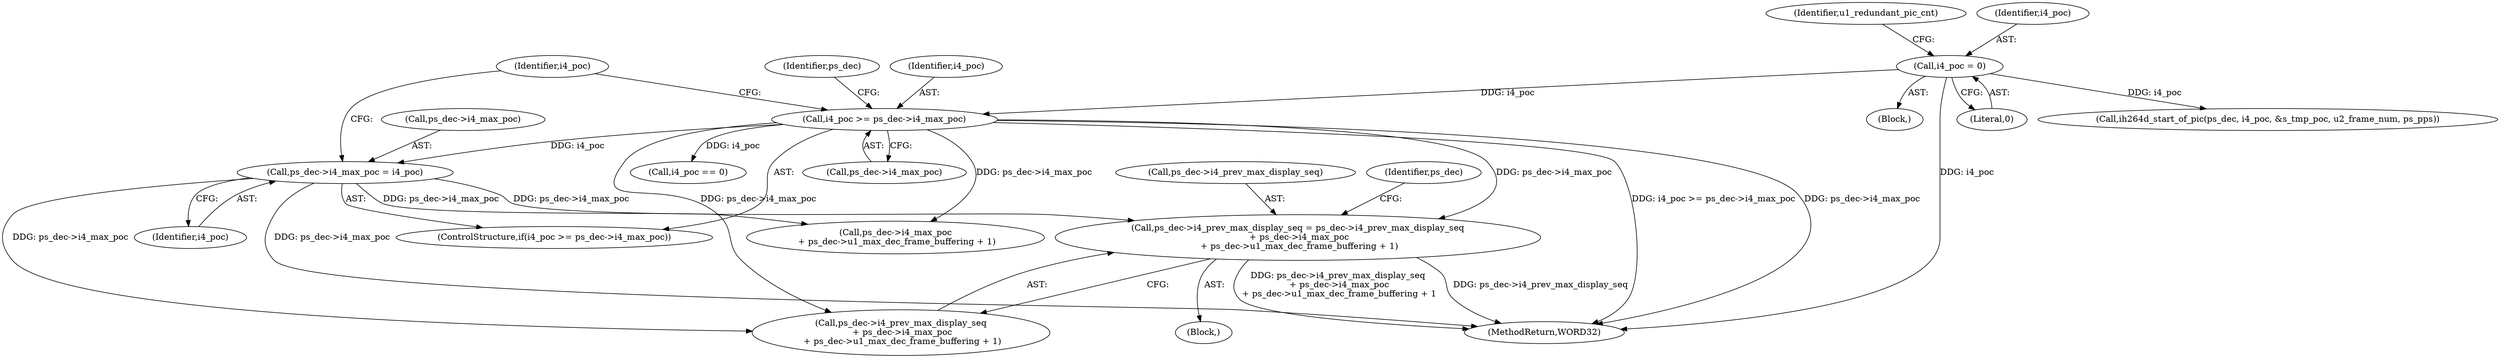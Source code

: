 digraph "0_Android_0b23c81c3dd9ec38f7e6806a3955fed1925541a0_2@integer" {
"1001439" [label="(Call,ps_dec->i4_prev_max_display_seq = ps_dec->i4_prev_max_display_seq\n + ps_dec->i4_max_poc\n + ps_dec->u1_max_dec_frame_buffering + 1)"];
"1001424" [label="(Call,i4_poc >= ps_dec->i4_max_poc)"];
"1000176" [label="(Call,i4_poc = 0)"];
"1001429" [label="(Call,ps_dec->i4_max_poc = i4_poc)"];
"1001429" [label="(Call,ps_dec->i4_max_poc = i4_poc)"];
"1002589" [label="(MethodReturn,WORD32)"];
"1000184" [label="(Identifier,u1_redundant_pic_cnt)"];
"1001440" [label="(Call,ps_dec->i4_prev_max_display_seq)"];
"1001425" [label="(Identifier,i4_poc)"];
"1001435" [label="(Call,i4_poc == 0)"];
"1000178" [label="(Literal,0)"];
"1001426" [label="(Call,ps_dec->i4_max_poc)"];
"1001439" [label="(Call,ps_dec->i4_prev_max_display_seq = ps_dec->i4_prev_max_display_seq\n + ps_dec->i4_max_poc\n + ps_dec->u1_max_dec_frame_buffering + 1)"];
"1001458" [label="(Identifier,ps_dec)"];
"1000176" [label="(Call,i4_poc = 0)"];
"1001433" [label="(Identifier,i4_poc)"];
"1001438" [label="(Block,)"];
"1001430" [label="(Call,ps_dec->i4_max_poc)"];
"1001623" [label="(Call,ih264d_start_of_pic(ps_dec, i4_poc, &s_tmp_poc, u2_frame_num, ps_pps))"];
"1001447" [label="(Call,ps_dec->i4_max_poc\n + ps_dec->u1_max_dec_frame_buffering + 1)"];
"1001424" [label="(Call,i4_poc >= ps_dec->i4_max_poc)"];
"1000158" [label="(Block,)"];
"1001436" [label="(Identifier,i4_poc)"];
"1001443" [label="(Call,ps_dec->i4_prev_max_display_seq\n + ps_dec->i4_max_poc\n + ps_dec->u1_max_dec_frame_buffering + 1)"];
"1000177" [label="(Identifier,i4_poc)"];
"1001431" [label="(Identifier,ps_dec)"];
"1001423" [label="(ControlStructure,if(i4_poc >= ps_dec->i4_max_poc))"];
"1001439" -> "1001438"  [label="AST: "];
"1001439" -> "1001443"  [label="CFG: "];
"1001440" -> "1001439"  [label="AST: "];
"1001443" -> "1001439"  [label="AST: "];
"1001458" -> "1001439"  [label="CFG: "];
"1001439" -> "1002589"  [label="DDG: ps_dec->i4_prev_max_display_seq"];
"1001439" -> "1002589"  [label="DDG: ps_dec->i4_prev_max_display_seq\n + ps_dec->i4_max_poc\n + ps_dec->u1_max_dec_frame_buffering + 1"];
"1001424" -> "1001439"  [label="DDG: ps_dec->i4_max_poc"];
"1001429" -> "1001439"  [label="DDG: ps_dec->i4_max_poc"];
"1001424" -> "1001423"  [label="AST: "];
"1001424" -> "1001426"  [label="CFG: "];
"1001425" -> "1001424"  [label="AST: "];
"1001426" -> "1001424"  [label="AST: "];
"1001431" -> "1001424"  [label="CFG: "];
"1001436" -> "1001424"  [label="CFG: "];
"1001424" -> "1002589"  [label="DDG: i4_poc >= ps_dec->i4_max_poc"];
"1001424" -> "1002589"  [label="DDG: ps_dec->i4_max_poc"];
"1000176" -> "1001424"  [label="DDG: i4_poc"];
"1001424" -> "1001429"  [label="DDG: i4_poc"];
"1001424" -> "1001435"  [label="DDG: i4_poc"];
"1001424" -> "1001443"  [label="DDG: ps_dec->i4_max_poc"];
"1001424" -> "1001447"  [label="DDG: ps_dec->i4_max_poc"];
"1000176" -> "1000158"  [label="AST: "];
"1000176" -> "1000178"  [label="CFG: "];
"1000177" -> "1000176"  [label="AST: "];
"1000178" -> "1000176"  [label="AST: "];
"1000184" -> "1000176"  [label="CFG: "];
"1000176" -> "1002589"  [label="DDG: i4_poc"];
"1000176" -> "1001623"  [label="DDG: i4_poc"];
"1001429" -> "1001423"  [label="AST: "];
"1001429" -> "1001433"  [label="CFG: "];
"1001430" -> "1001429"  [label="AST: "];
"1001433" -> "1001429"  [label="AST: "];
"1001436" -> "1001429"  [label="CFG: "];
"1001429" -> "1002589"  [label="DDG: ps_dec->i4_max_poc"];
"1001429" -> "1001443"  [label="DDG: ps_dec->i4_max_poc"];
"1001429" -> "1001447"  [label="DDG: ps_dec->i4_max_poc"];
}
